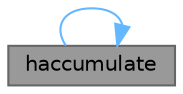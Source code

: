digraph "haccumulate"
{
 // LATEX_PDF_SIZE
  bgcolor="transparent";
  edge [fontname=Helvetica,fontsize=10,labelfontname=Helvetica,labelfontsize=10];
  node [fontname=Helvetica,fontsize=10,shape=box,height=0.2,width=0.4];
  rankdir="LR";
  Node1 [id="Node000001",label="haccumulate",height=0.2,width=0.4,color="gray40", fillcolor="grey60", style="filled", fontcolor="black",tooltip="Accumulate lane-wise sums for a vector, folded 4-wide."];
  Node1 -> Node1 [id="edge2_Node000001_Node000001",color="steelblue1",style="solid",tooltip=" "];
}
